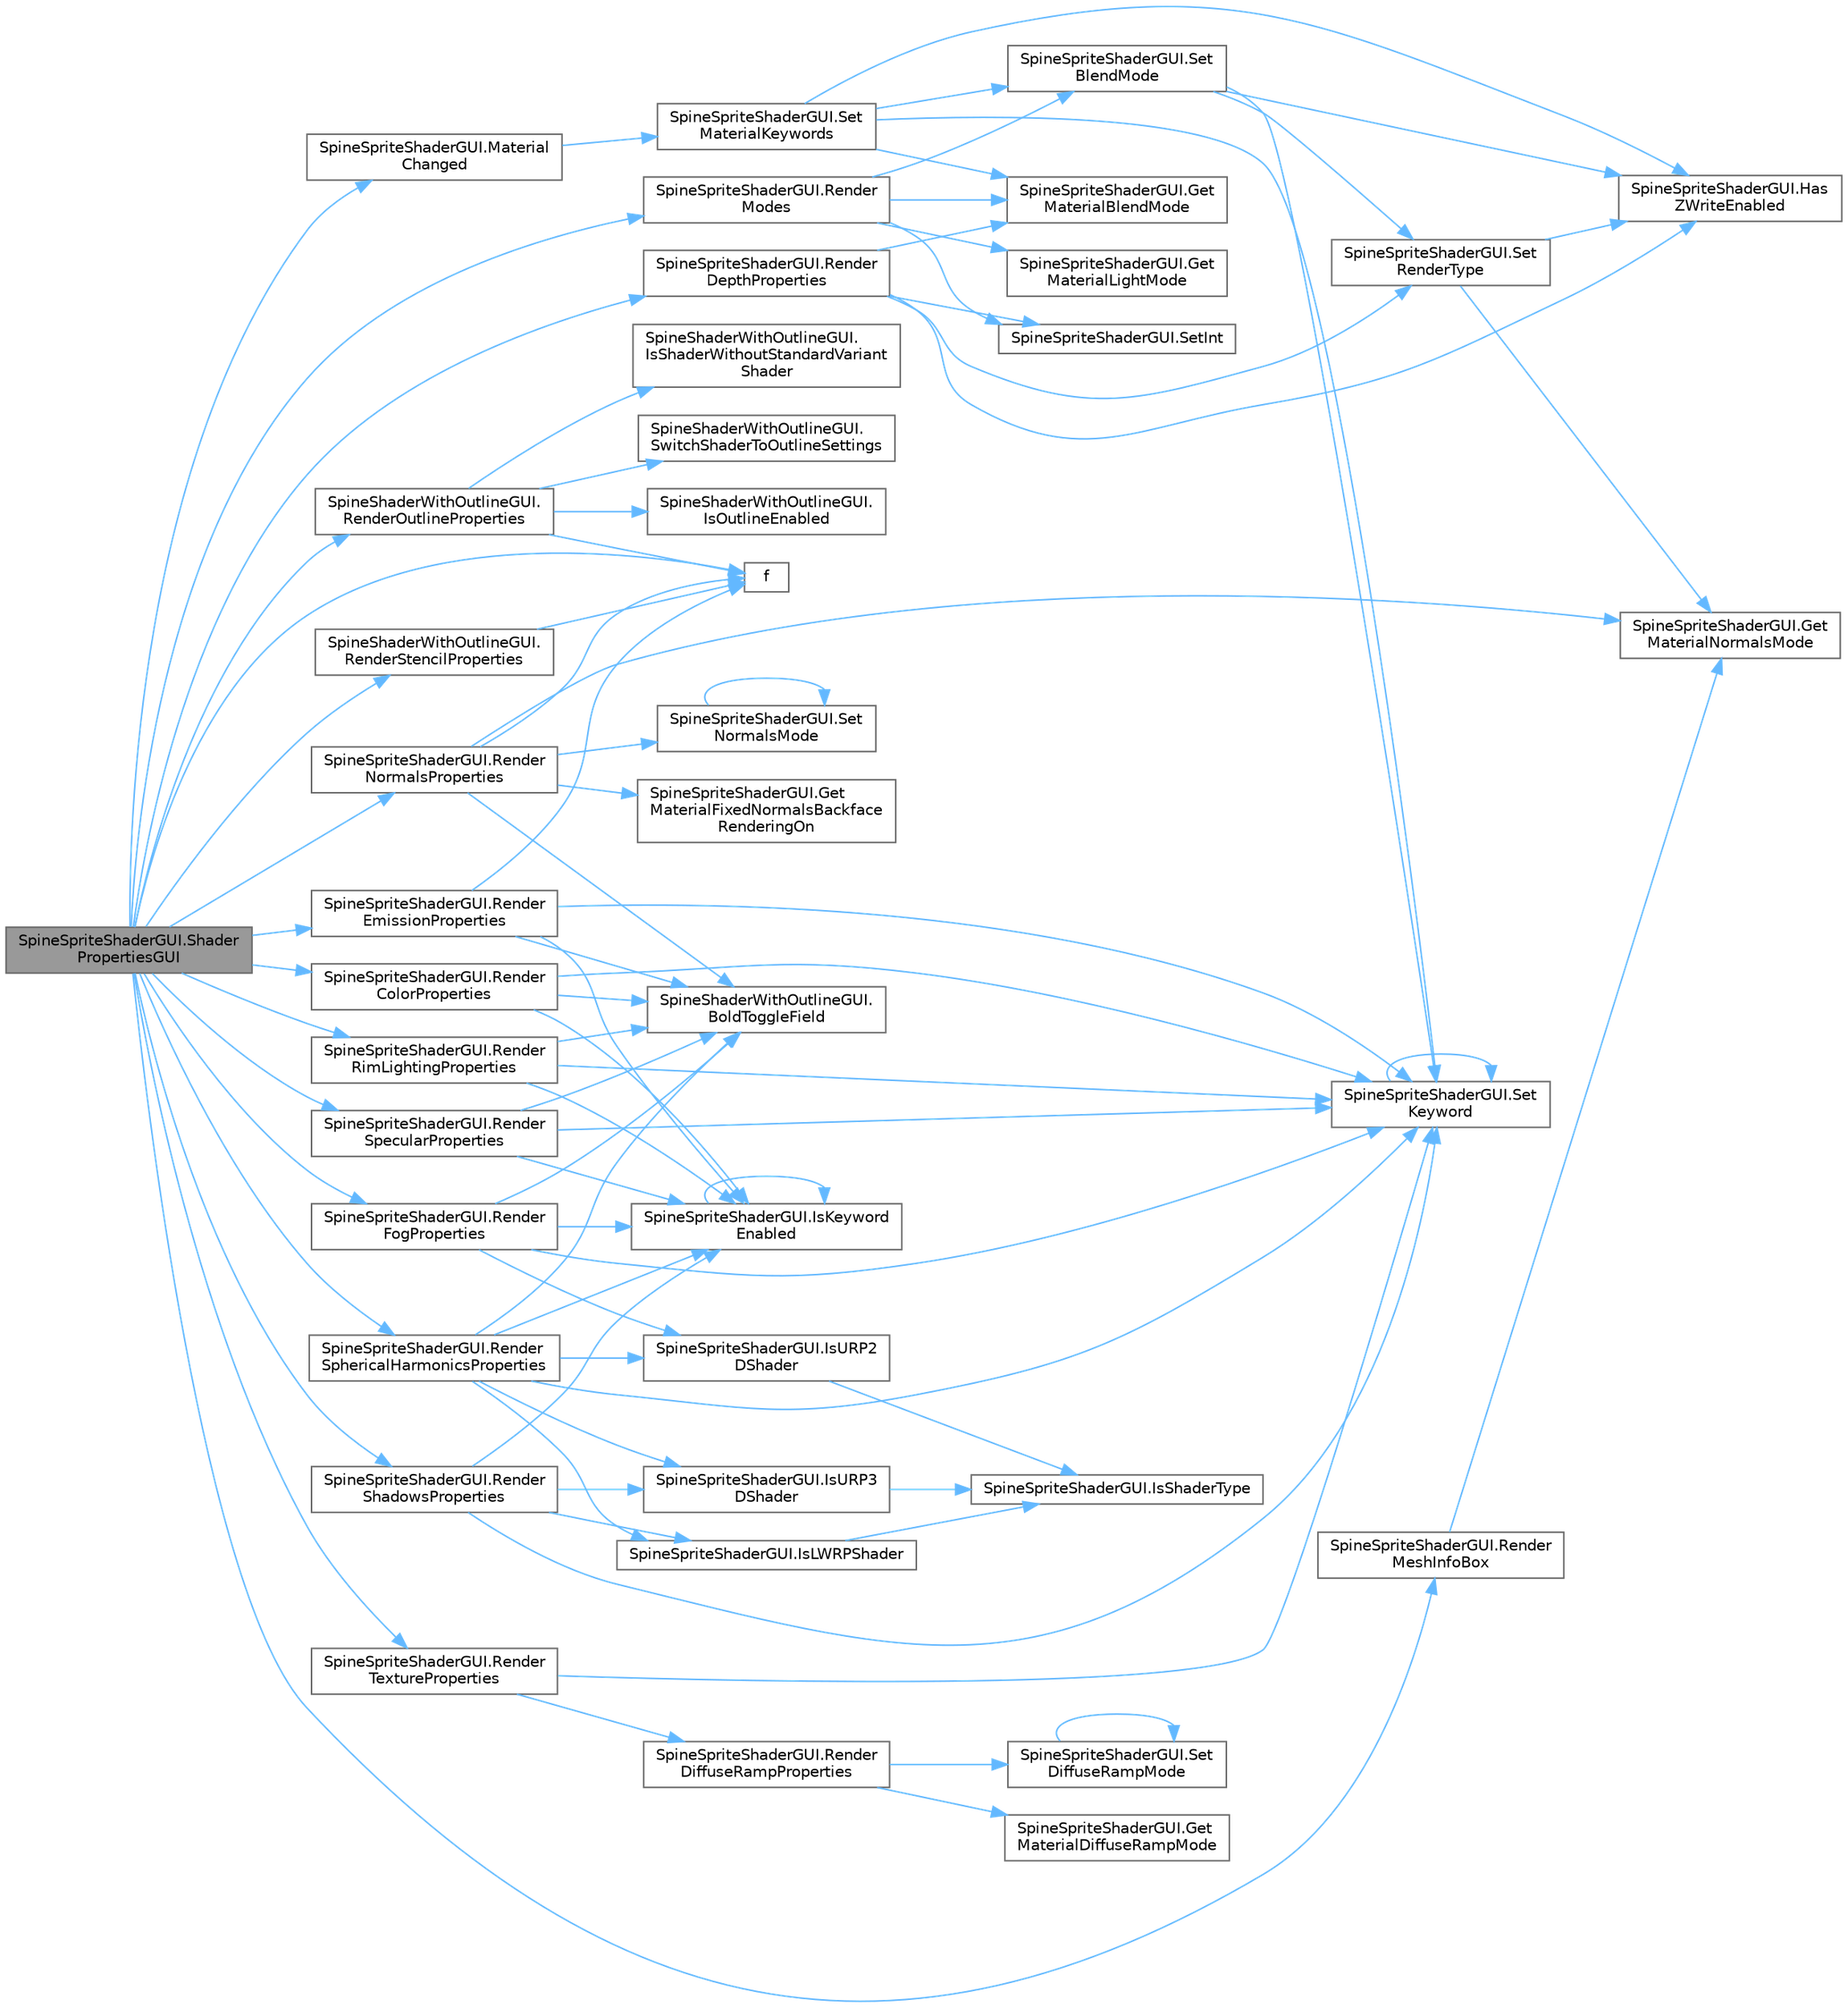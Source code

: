 digraph "SpineSpriteShaderGUI.ShaderPropertiesGUI"
{
 // LATEX_PDF_SIZE
  bgcolor="transparent";
  edge [fontname=Helvetica,fontsize=10,labelfontname=Helvetica,labelfontsize=10];
  node [fontname=Helvetica,fontsize=10,shape=box,height=0.2,width=0.4];
  rankdir="LR";
  Node1 [id="Node000001",label="SpineSpriteShaderGUI.Shader\lPropertiesGUI",height=0.2,width=0.4,color="gray40", fillcolor="grey60", style="filled", fontcolor="black",tooltip=" "];
  Node1 -> Node2 [id="edge84_Node000001_Node000002",color="steelblue1",style="solid",tooltip=" "];
  Node2 [id="Node000002",label="f",height=0.2,width=0.4,color="grey40", fillcolor="white", style="filled",URL="$cxx11__tensor__map_8cpp.html#a7f507fea02198f6cb81c86640c7b1a4e",tooltip=" "];
  Node1 -> Node3 [id="edge85_Node000001_Node000003",color="steelblue1",style="solid",tooltip=" "];
  Node3 [id="Node000003",label="SpineSpriteShaderGUI.Material\lChanged",height=0.2,width=0.4,color="grey40", fillcolor="white", style="filled",URL="$class_spine_sprite_shader_g_u_i.html#a462da0f64fc27d12de7734539605045c",tooltip=" "];
  Node3 -> Node4 [id="edge86_Node000003_Node000004",color="steelblue1",style="solid",tooltip=" "];
  Node4 [id="Node000004",label="SpineSpriteShaderGUI.Set\lMaterialKeywords",height=0.2,width=0.4,color="grey40", fillcolor="white", style="filled",URL="$class_spine_sprite_shader_g_u_i.html#aa6a2258be20d2d5f250955067280db1f",tooltip=" "];
  Node4 -> Node5 [id="edge87_Node000004_Node000005",color="steelblue1",style="solid",tooltip=" "];
  Node5 [id="Node000005",label="SpineSpriteShaderGUI.Get\lMaterialBlendMode",height=0.2,width=0.4,color="grey40", fillcolor="white", style="filled",URL="$class_spine_sprite_shader_g_u_i.html#a9107b00e05e0ba62ab1d4f649de39d34",tooltip=" "];
  Node4 -> Node6 [id="edge88_Node000004_Node000006",color="steelblue1",style="solid",tooltip=" "];
  Node6 [id="Node000006",label="SpineSpriteShaderGUI.Has\lZWriteEnabled",height=0.2,width=0.4,color="grey40", fillcolor="white", style="filled",URL="$class_spine_sprite_shader_g_u_i.html#a97e1156927a7ff23b2cce649de08da26",tooltip=" "];
  Node4 -> Node7 [id="edge89_Node000004_Node000007",color="steelblue1",style="solid",tooltip=" "];
  Node7 [id="Node000007",label="SpineSpriteShaderGUI.Set\lBlendMode",height=0.2,width=0.4,color="grey40", fillcolor="white", style="filled",URL="$class_spine_sprite_shader_g_u_i.html#aa55a772059b600393ee0aeb23dc1a27e",tooltip=" "];
  Node7 -> Node6 [id="edge90_Node000007_Node000006",color="steelblue1",style="solid",tooltip=" "];
  Node7 -> Node8 [id="edge91_Node000007_Node000008",color="steelblue1",style="solid",tooltip=" "];
  Node8 [id="Node000008",label="SpineSpriteShaderGUI.Set\lKeyword",height=0.2,width=0.4,color="grey40", fillcolor="white", style="filled",URL="$class_spine_sprite_shader_g_u_i.html#a7e1134ea713042bb1685316583c03066",tooltip=" "];
  Node8 -> Node8 [id="edge92_Node000008_Node000008",color="steelblue1",style="solid",tooltip=" "];
  Node7 -> Node9 [id="edge93_Node000007_Node000009",color="steelblue1",style="solid",tooltip=" "];
  Node9 [id="Node000009",label="SpineSpriteShaderGUI.Set\lRenderType",height=0.2,width=0.4,color="grey40", fillcolor="white", style="filled",URL="$class_spine_sprite_shader_g_u_i.html#ab283961cc7f713c4d397be4319875a7e",tooltip=" "];
  Node9 -> Node10 [id="edge94_Node000009_Node000010",color="steelblue1",style="solid",tooltip=" "];
  Node10 [id="Node000010",label="SpineSpriteShaderGUI.Get\lMaterialNormalsMode",height=0.2,width=0.4,color="grey40", fillcolor="white", style="filled",URL="$class_spine_sprite_shader_g_u_i.html#a10b72720427bc52c9ff2e2d75cd45caf",tooltip=" "];
  Node9 -> Node6 [id="edge95_Node000009_Node000006",color="steelblue1",style="solid",tooltip=" "];
  Node4 -> Node8 [id="edge96_Node000004_Node000008",color="steelblue1",style="solid",tooltip=" "];
  Node1 -> Node11 [id="edge97_Node000001_Node000011",color="steelblue1",style="solid",tooltip=" "];
  Node11 [id="Node000011",label="SpineSpriteShaderGUI.Render\lColorProperties",height=0.2,width=0.4,color="grey40", fillcolor="white", style="filled",URL="$class_spine_sprite_shader_g_u_i.html#afeb43e04966607b54f3da106978d0dd4",tooltip=" "];
  Node11 -> Node12 [id="edge98_Node000011_Node000012",color="steelblue1",style="solid",tooltip=" "];
  Node12 [id="Node000012",label="SpineShaderWithOutlineGUI.\lBoldToggleField",height=0.2,width=0.4,color="grey40", fillcolor="white", style="filled",URL="$class_spine_shader_with_outline_g_u_i.html#a86aa3c8f492bb1c2505943428f899f87",tooltip=" "];
  Node11 -> Node13 [id="edge99_Node000011_Node000013",color="steelblue1",style="solid",tooltip=" "];
  Node13 [id="Node000013",label="SpineSpriteShaderGUI.IsKeyword\lEnabled",height=0.2,width=0.4,color="grey40", fillcolor="white", style="filled",URL="$class_spine_sprite_shader_g_u_i.html#a5b461cb09acd0100fcf9b7ae8780720e",tooltip=" "];
  Node13 -> Node13 [id="edge100_Node000013_Node000013",color="steelblue1",style="solid",tooltip=" "];
  Node11 -> Node8 [id="edge101_Node000011_Node000008",color="steelblue1",style="solid",tooltip=" "];
  Node1 -> Node14 [id="edge102_Node000001_Node000014",color="steelblue1",style="solid",tooltip=" "];
  Node14 [id="Node000014",label="SpineSpriteShaderGUI.Render\lDepthProperties",height=0.2,width=0.4,color="grey40", fillcolor="white", style="filled",URL="$class_spine_sprite_shader_g_u_i.html#ada506846144a9b660bbbb52692b52eba",tooltip=" "];
  Node14 -> Node5 [id="edge103_Node000014_Node000005",color="steelblue1",style="solid",tooltip=" "];
  Node14 -> Node6 [id="edge104_Node000014_Node000006",color="steelblue1",style="solid",tooltip=" "];
  Node14 -> Node15 [id="edge105_Node000014_Node000015",color="steelblue1",style="solid",tooltip=" "];
  Node15 [id="Node000015",label="SpineSpriteShaderGUI.SetInt",height=0.2,width=0.4,color="grey40", fillcolor="white", style="filled",URL="$class_spine_sprite_shader_g_u_i.html#a7e7f31741e08ebe5e16837488b9bc94f",tooltip=" "];
  Node14 -> Node9 [id="edge106_Node000014_Node000009",color="steelblue1",style="solid",tooltip=" "];
  Node1 -> Node16 [id="edge107_Node000001_Node000016",color="steelblue1",style="solid",tooltip=" "];
  Node16 [id="Node000016",label="SpineSpriteShaderGUI.Render\lEmissionProperties",height=0.2,width=0.4,color="grey40", fillcolor="white", style="filled",URL="$class_spine_sprite_shader_g_u_i.html#a2a5acb4698e0364afe0e717cb508b2ae",tooltip=" "];
  Node16 -> Node12 [id="edge108_Node000016_Node000012",color="steelblue1",style="solid",tooltip=" "];
  Node16 -> Node2 [id="edge109_Node000016_Node000002",color="steelblue1",style="solid",tooltip=" "];
  Node16 -> Node13 [id="edge110_Node000016_Node000013",color="steelblue1",style="solid",tooltip=" "];
  Node16 -> Node8 [id="edge111_Node000016_Node000008",color="steelblue1",style="solid",tooltip=" "];
  Node1 -> Node17 [id="edge112_Node000001_Node000017",color="steelblue1",style="solid",tooltip=" "];
  Node17 [id="Node000017",label="SpineSpriteShaderGUI.Render\lFogProperties",height=0.2,width=0.4,color="grey40", fillcolor="white", style="filled",URL="$class_spine_sprite_shader_g_u_i.html#a45cf5a934e93aaa51dde2fb0e5beb0ea",tooltip=" "];
  Node17 -> Node12 [id="edge113_Node000017_Node000012",color="steelblue1",style="solid",tooltip=" "];
  Node17 -> Node13 [id="edge114_Node000017_Node000013",color="steelblue1",style="solid",tooltip=" "];
  Node17 -> Node18 [id="edge115_Node000017_Node000018",color="steelblue1",style="solid",tooltip=" "];
  Node18 [id="Node000018",label="SpineSpriteShaderGUI.IsURP2\lDShader",height=0.2,width=0.4,color="grey40", fillcolor="white", style="filled",URL="$class_spine_sprite_shader_g_u_i.html#a90b8a875f5a18f63706e27d986145644",tooltip=" "];
  Node18 -> Node19 [id="edge116_Node000018_Node000019",color="steelblue1",style="solid",tooltip=" "];
  Node19 [id="Node000019",label="SpineSpriteShaderGUI.IsShaderType",height=0.2,width=0.4,color="grey40", fillcolor="white", style="filled",URL="$class_spine_sprite_shader_g_u_i.html#acc33242ec4f2fdae410648a2347abfb4",tooltip=" "];
  Node17 -> Node8 [id="edge117_Node000017_Node000008",color="steelblue1",style="solid",tooltip=" "];
  Node1 -> Node20 [id="edge118_Node000001_Node000020",color="steelblue1",style="solid",tooltip=" "];
  Node20 [id="Node000020",label="SpineSpriteShaderGUI.Render\lMeshInfoBox",height=0.2,width=0.4,color="grey40", fillcolor="white", style="filled",URL="$class_spine_sprite_shader_g_u_i.html#aca105413ffa4d82e2a84f4348f15bd5c",tooltip=" "];
  Node20 -> Node10 [id="edge119_Node000020_Node000010",color="steelblue1",style="solid",tooltip=" "];
  Node1 -> Node21 [id="edge120_Node000001_Node000021",color="steelblue1",style="solid",tooltip=" "];
  Node21 [id="Node000021",label="SpineSpriteShaderGUI.Render\lModes",height=0.2,width=0.4,color="grey40", fillcolor="white", style="filled",URL="$class_spine_sprite_shader_g_u_i.html#a99deda42205ebd0acbe7a4f42ca3acf4",tooltip=" "];
  Node21 -> Node5 [id="edge121_Node000021_Node000005",color="steelblue1",style="solid",tooltip=" "];
  Node21 -> Node22 [id="edge122_Node000021_Node000022",color="steelblue1",style="solid",tooltip=" "];
  Node22 [id="Node000022",label="SpineSpriteShaderGUI.Get\lMaterialLightMode",height=0.2,width=0.4,color="grey40", fillcolor="white", style="filled",URL="$class_spine_sprite_shader_g_u_i.html#a40d089c48fe9eb5ebbda210847e0dfb9",tooltip=" "];
  Node21 -> Node7 [id="edge123_Node000021_Node000007",color="steelblue1",style="solid",tooltip=" "];
  Node21 -> Node15 [id="edge124_Node000021_Node000015",color="steelblue1",style="solid",tooltip=" "];
  Node1 -> Node23 [id="edge125_Node000001_Node000023",color="steelblue1",style="solid",tooltip=" "];
  Node23 [id="Node000023",label="SpineSpriteShaderGUI.Render\lNormalsProperties",height=0.2,width=0.4,color="grey40", fillcolor="white", style="filled",URL="$class_spine_sprite_shader_g_u_i.html#a52b58f54348fa17dff04bead7ff91ef7",tooltip=" "];
  Node23 -> Node12 [id="edge126_Node000023_Node000012",color="steelblue1",style="solid",tooltip=" "];
  Node23 -> Node2 [id="edge127_Node000023_Node000002",color="steelblue1",style="solid",tooltip=" "];
  Node23 -> Node24 [id="edge128_Node000023_Node000024",color="steelblue1",style="solid",tooltip=" "];
  Node24 [id="Node000024",label="SpineSpriteShaderGUI.Get\lMaterialFixedNormalsBackface\lRenderingOn",height=0.2,width=0.4,color="grey40", fillcolor="white", style="filled",URL="$class_spine_sprite_shader_g_u_i.html#a253bd2f25bfcc7edac331930e05d2259",tooltip=" "];
  Node23 -> Node10 [id="edge129_Node000023_Node000010",color="steelblue1",style="solid",tooltip=" "];
  Node23 -> Node25 [id="edge130_Node000023_Node000025",color="steelblue1",style="solid",tooltip=" "];
  Node25 [id="Node000025",label="SpineSpriteShaderGUI.Set\lNormalsMode",height=0.2,width=0.4,color="grey40", fillcolor="white", style="filled",URL="$class_spine_sprite_shader_g_u_i.html#a707186ab969a50ab44a7d42fba9ff0ed",tooltip=" "];
  Node25 -> Node25 [id="edge131_Node000025_Node000025",color="steelblue1",style="solid",tooltip=" "];
  Node1 -> Node26 [id="edge132_Node000001_Node000026",color="steelblue1",style="solid",tooltip=" "];
  Node26 [id="Node000026",label="SpineShaderWithOutlineGUI.\lRenderOutlineProperties",height=0.2,width=0.4,color="grey40", fillcolor="white", style="filled",URL="$class_spine_shader_with_outline_g_u_i.html#a735929408b4af8e4c57499e5ea7f573c",tooltip=" "];
  Node26 -> Node2 [id="edge133_Node000026_Node000002",color="steelblue1",style="solid",tooltip=" "];
  Node26 -> Node27 [id="edge134_Node000026_Node000027",color="steelblue1",style="solid",tooltip=" "];
  Node27 [id="Node000027",label="SpineShaderWithOutlineGUI.\lIsOutlineEnabled",height=0.2,width=0.4,color="grey40", fillcolor="white", style="filled",URL="$class_spine_shader_with_outline_g_u_i.html#a0643ae814bb7034ef4705c544c1562a8",tooltip=" "];
  Node26 -> Node28 [id="edge135_Node000026_Node000028",color="steelblue1",style="solid",tooltip=" "];
  Node28 [id="Node000028",label="SpineShaderWithOutlineGUI.\lIsShaderWithoutStandardVariant\lShader",height=0.2,width=0.4,color="grey40", fillcolor="white", style="filled",URL="$class_spine_shader_with_outline_g_u_i.html#a0193b354e458c73c7be664f30a9de035",tooltip=" "];
  Node26 -> Node29 [id="edge136_Node000026_Node000029",color="steelblue1",style="solid",tooltip=" "];
  Node29 [id="Node000029",label="SpineShaderWithOutlineGUI.\lSwitchShaderToOutlineSettings",height=0.2,width=0.4,color="grey40", fillcolor="white", style="filled",URL="$class_spine_shader_with_outline_g_u_i.html#a970dd36c3ddd028b1bcedc933ead6744",tooltip=" "];
  Node1 -> Node30 [id="edge137_Node000001_Node000030",color="steelblue1",style="solid",tooltip=" "];
  Node30 [id="Node000030",label="SpineSpriteShaderGUI.Render\lRimLightingProperties",height=0.2,width=0.4,color="grey40", fillcolor="white", style="filled",URL="$class_spine_sprite_shader_g_u_i.html#a26f44bed6e38203aeba9c9cf3e2a0f2f",tooltip=" "];
  Node30 -> Node12 [id="edge138_Node000030_Node000012",color="steelblue1",style="solid",tooltip=" "];
  Node30 -> Node13 [id="edge139_Node000030_Node000013",color="steelblue1",style="solid",tooltip=" "];
  Node30 -> Node8 [id="edge140_Node000030_Node000008",color="steelblue1",style="solid",tooltip=" "];
  Node1 -> Node31 [id="edge141_Node000001_Node000031",color="steelblue1",style="solid",tooltip=" "];
  Node31 [id="Node000031",label="SpineSpriteShaderGUI.Render\lShadowsProperties",height=0.2,width=0.4,color="grey40", fillcolor="white", style="filled",URL="$class_spine_sprite_shader_g_u_i.html#a82bfe9ea46179bf184529d8f44b015f1",tooltip=" "];
  Node31 -> Node13 [id="edge142_Node000031_Node000013",color="steelblue1",style="solid",tooltip=" "];
  Node31 -> Node32 [id="edge143_Node000031_Node000032",color="steelblue1",style="solid",tooltip=" "];
  Node32 [id="Node000032",label="SpineSpriteShaderGUI.IsLWRPShader",height=0.2,width=0.4,color="grey40", fillcolor="white", style="filled",URL="$class_spine_sprite_shader_g_u_i.html#a63513f6de872a43936a755a562a9b63d",tooltip=" "];
  Node32 -> Node19 [id="edge144_Node000032_Node000019",color="steelblue1",style="solid",tooltip=" "];
  Node31 -> Node33 [id="edge145_Node000031_Node000033",color="steelblue1",style="solid",tooltip=" "];
  Node33 [id="Node000033",label="SpineSpriteShaderGUI.IsURP3\lDShader",height=0.2,width=0.4,color="grey40", fillcolor="white", style="filled",URL="$class_spine_sprite_shader_g_u_i.html#afc42db207aeb352f9a26e49db5a29cad",tooltip=" "];
  Node33 -> Node19 [id="edge146_Node000033_Node000019",color="steelblue1",style="solid",tooltip=" "];
  Node31 -> Node8 [id="edge147_Node000031_Node000008",color="steelblue1",style="solid",tooltip=" "];
  Node1 -> Node34 [id="edge148_Node000001_Node000034",color="steelblue1",style="solid",tooltip=" "];
  Node34 [id="Node000034",label="SpineSpriteShaderGUI.Render\lSpecularProperties",height=0.2,width=0.4,color="grey40", fillcolor="white", style="filled",URL="$class_spine_sprite_shader_g_u_i.html#a83637450d1a228540559c54a51fe7901",tooltip=" "];
  Node34 -> Node12 [id="edge149_Node000034_Node000012",color="steelblue1",style="solid",tooltip=" "];
  Node34 -> Node13 [id="edge150_Node000034_Node000013",color="steelblue1",style="solid",tooltip=" "];
  Node34 -> Node8 [id="edge151_Node000034_Node000008",color="steelblue1",style="solid",tooltip=" "];
  Node1 -> Node35 [id="edge152_Node000001_Node000035",color="steelblue1",style="solid",tooltip=" "];
  Node35 [id="Node000035",label="SpineSpriteShaderGUI.Render\lSphericalHarmonicsProperties",height=0.2,width=0.4,color="grey40", fillcolor="white", style="filled",URL="$class_spine_sprite_shader_g_u_i.html#a435d37c72b1a996f07351c3522c1212d",tooltip=" "];
  Node35 -> Node12 [id="edge153_Node000035_Node000012",color="steelblue1",style="solid",tooltip=" "];
  Node35 -> Node13 [id="edge154_Node000035_Node000013",color="steelblue1",style="solid",tooltip=" "];
  Node35 -> Node32 [id="edge155_Node000035_Node000032",color="steelblue1",style="solid",tooltip=" "];
  Node35 -> Node18 [id="edge156_Node000035_Node000018",color="steelblue1",style="solid",tooltip=" "];
  Node35 -> Node33 [id="edge157_Node000035_Node000033",color="steelblue1",style="solid",tooltip=" "];
  Node35 -> Node8 [id="edge158_Node000035_Node000008",color="steelblue1",style="solid",tooltip=" "];
  Node1 -> Node36 [id="edge159_Node000001_Node000036",color="steelblue1",style="solid",tooltip=" "];
  Node36 [id="Node000036",label="SpineShaderWithOutlineGUI.\lRenderStencilProperties",height=0.2,width=0.4,color="grey40", fillcolor="white", style="filled",URL="$class_spine_shader_with_outline_g_u_i.html#af11d427da58ab4ae1d2dc2ce60a5239e",tooltip=" "];
  Node36 -> Node2 [id="edge160_Node000036_Node000002",color="steelblue1",style="solid",tooltip=" "];
  Node1 -> Node37 [id="edge161_Node000001_Node000037",color="steelblue1",style="solid",tooltip=" "];
  Node37 [id="Node000037",label="SpineSpriteShaderGUI.Render\lTextureProperties",height=0.2,width=0.4,color="grey40", fillcolor="white", style="filled",URL="$class_spine_sprite_shader_g_u_i.html#a473ef303f521d367894f9c1c8c1f4b8c",tooltip=" "];
  Node37 -> Node38 [id="edge162_Node000037_Node000038",color="steelblue1",style="solid",tooltip=" "];
  Node38 [id="Node000038",label="SpineSpriteShaderGUI.Render\lDiffuseRampProperties",height=0.2,width=0.4,color="grey40", fillcolor="white", style="filled",URL="$class_spine_sprite_shader_g_u_i.html#adfc8b5f8fa523b726af64fab8edda399",tooltip=" "];
  Node38 -> Node39 [id="edge163_Node000038_Node000039",color="steelblue1",style="solid",tooltip=" "];
  Node39 [id="Node000039",label="SpineSpriteShaderGUI.Get\lMaterialDiffuseRampMode",height=0.2,width=0.4,color="grey40", fillcolor="white", style="filled",URL="$class_spine_sprite_shader_g_u_i.html#ac3cd39bb53a9010d083897489d07f7e2",tooltip=" "];
  Node38 -> Node40 [id="edge164_Node000038_Node000040",color="steelblue1",style="solid",tooltip=" "];
  Node40 [id="Node000040",label="SpineSpriteShaderGUI.Set\lDiffuseRampMode",height=0.2,width=0.4,color="grey40", fillcolor="white", style="filled",URL="$class_spine_sprite_shader_g_u_i.html#af3909f4416ae0da97862a7feaf2e3983",tooltip=" "];
  Node40 -> Node40 [id="edge165_Node000040_Node000040",color="steelblue1",style="solid",tooltip=" "];
  Node37 -> Node8 [id="edge166_Node000037_Node000008",color="steelblue1",style="solid",tooltip=" "];
}
